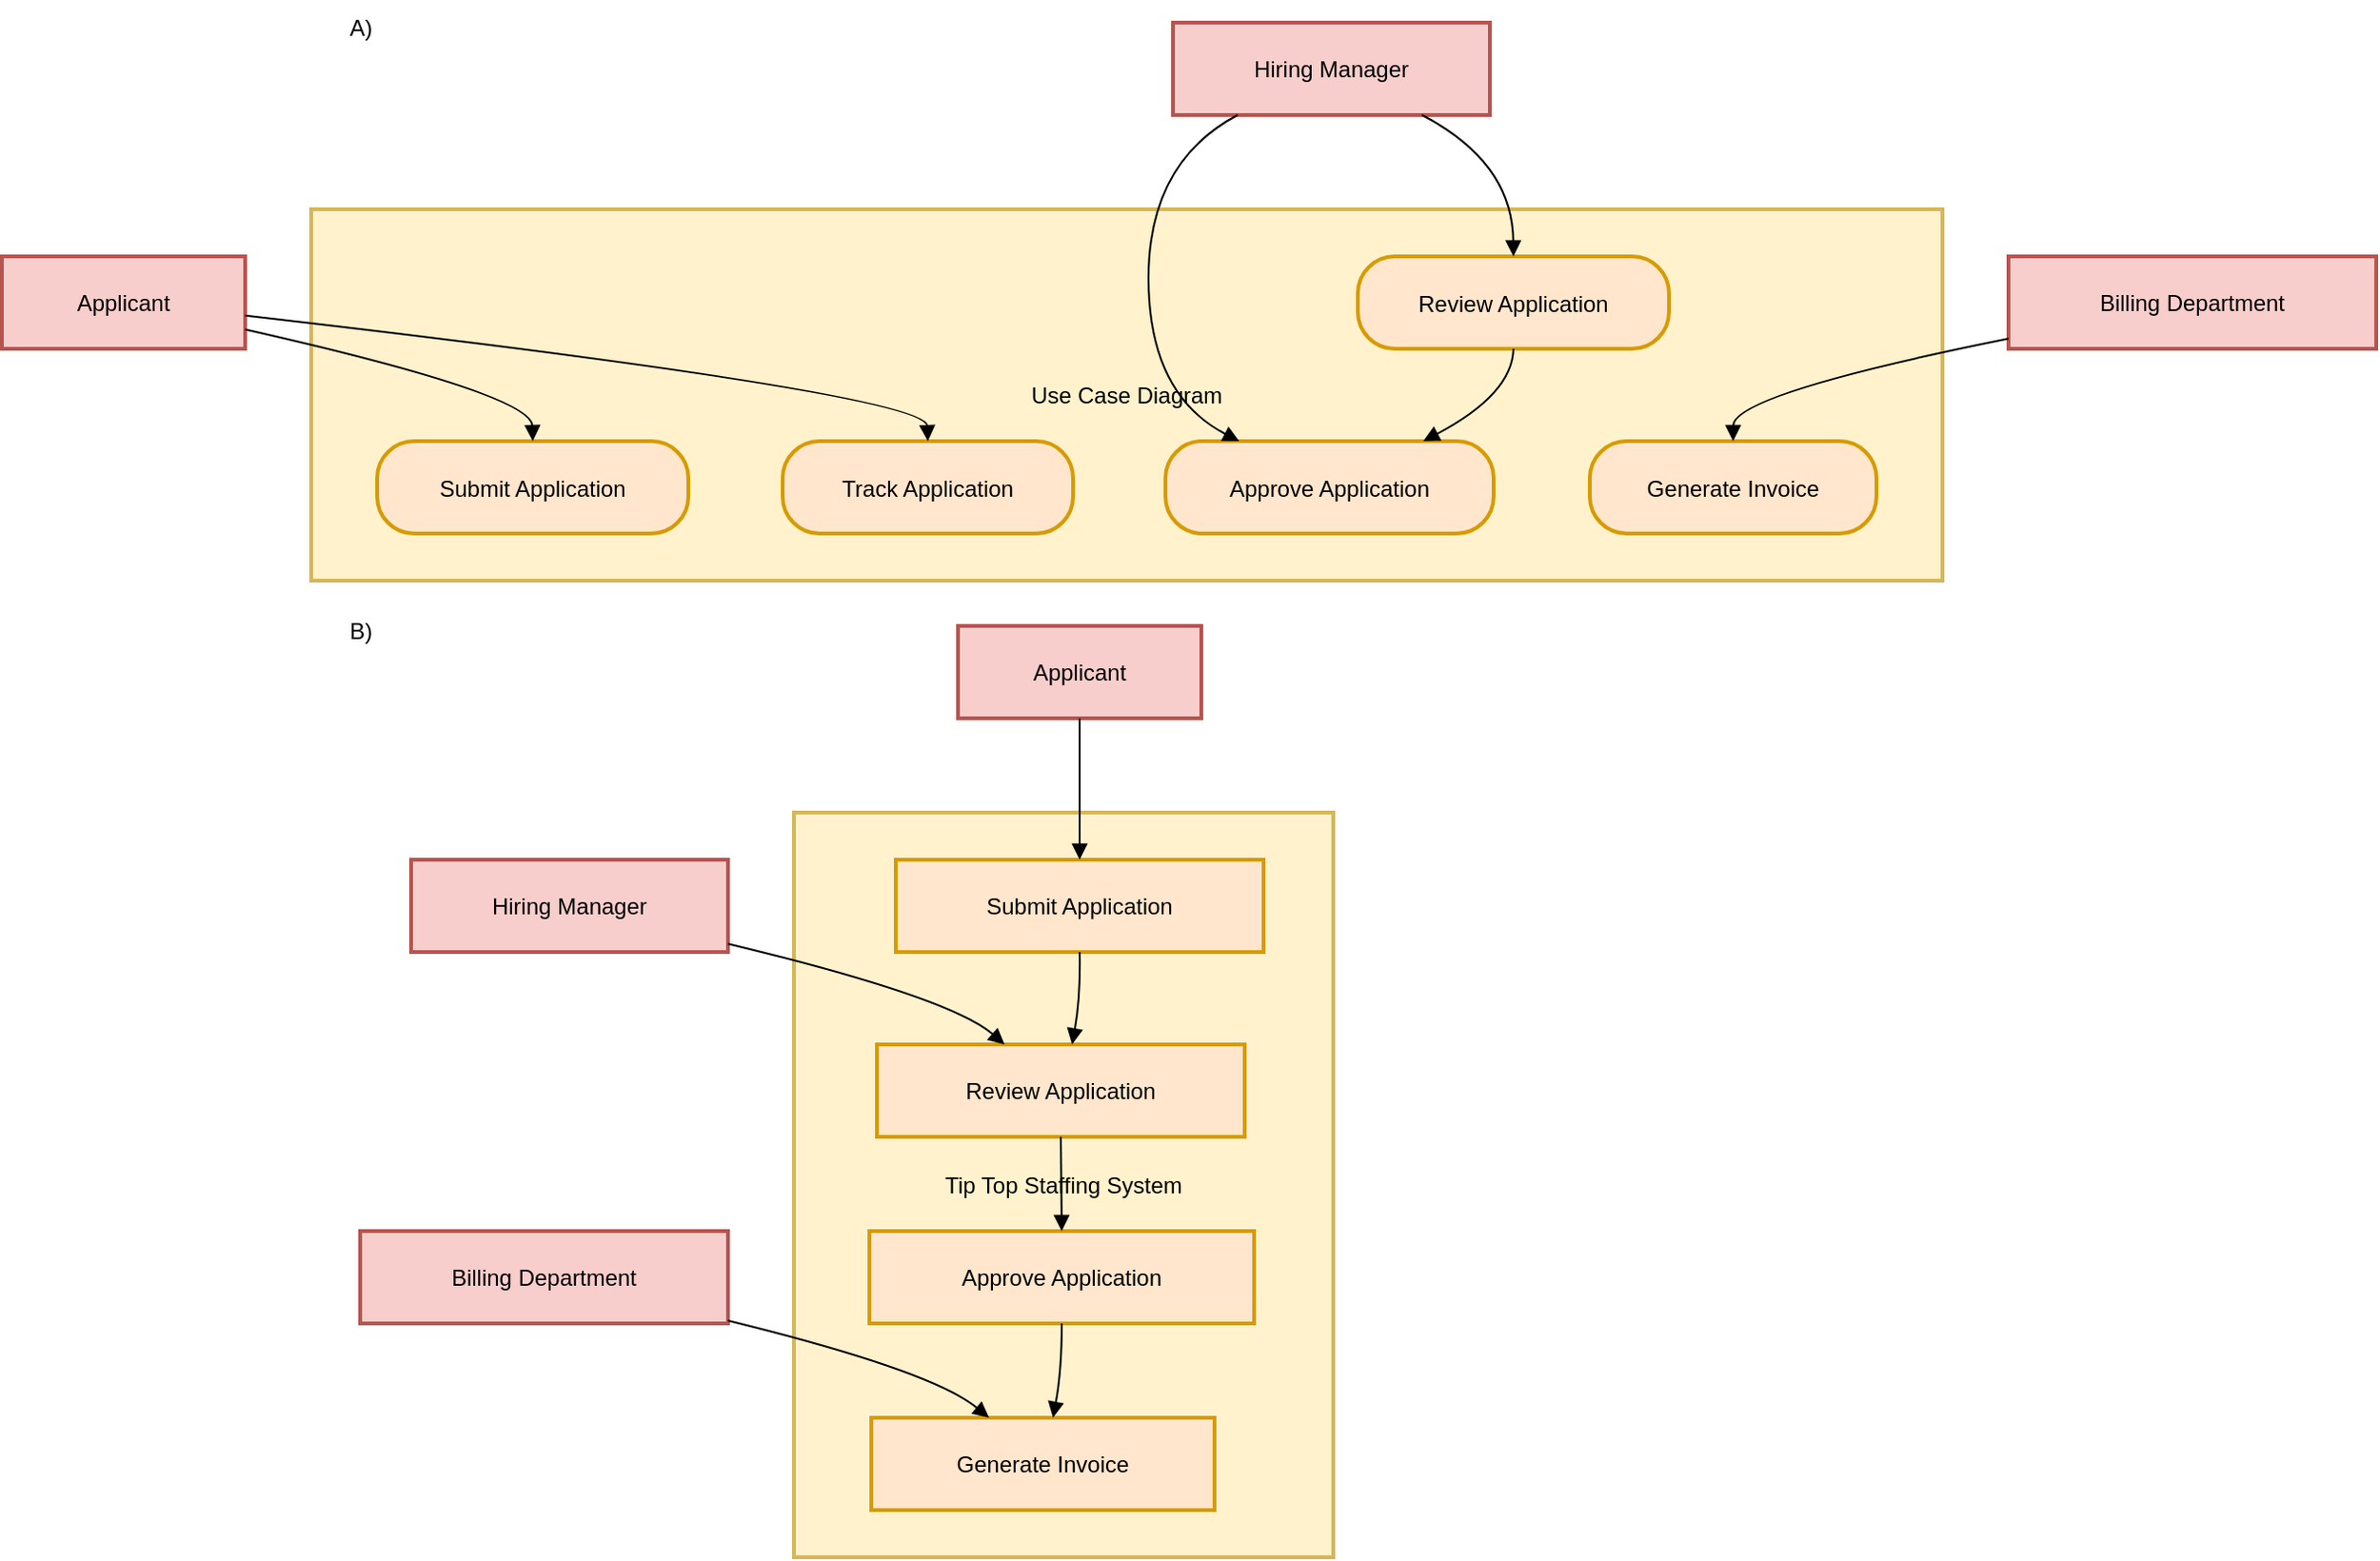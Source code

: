 <mxfile version="24.7.17">
  <diagram name="Page-1" id="VRnJGMr--7IXSa9Kvhcf">
    <mxGraphModel grid="1" page="1" gridSize="10" guides="1" tooltips="1" connect="1" arrows="1" fold="1" pageScale="1" pageWidth="850" pageHeight="1100" math="0" shadow="0">
      <root>
        <mxCell id="0" />
        <mxCell id="1" parent="0" />
        <mxCell id="G4MAbUmZ-y5QjbJ9B5r0-1" value="Use Case Diagram" style="whiteSpace=wrap;strokeWidth=2;fillColor=#fff2cc;strokeColor=#d6b656;" vertex="1" parent="1">
          <mxGeometry x="184" y="119" width="865" height="197" as="geometry" />
        </mxCell>
        <mxCell id="G4MAbUmZ-y5QjbJ9B5r0-2" value="Applicant" style="whiteSpace=wrap;strokeWidth=2;fillColor=#f8cecc;strokeColor=#b85450;" vertex="1" parent="1">
          <mxGeometry x="20" y="144" width="129" height="49" as="geometry" />
        </mxCell>
        <mxCell id="G4MAbUmZ-y5QjbJ9B5r0-3" value="Hiring Manager" style="whiteSpace=wrap;strokeWidth=2;fillColor=#f8cecc;strokeColor=#b85450;" vertex="1" parent="1">
          <mxGeometry x="641" y="20" width="168" height="49" as="geometry" />
        </mxCell>
        <mxCell id="G4MAbUmZ-y5QjbJ9B5r0-4" value="Billing Department" style="whiteSpace=wrap;strokeWidth=2;fillColor=#f8cecc;strokeColor=#b85450;" vertex="1" parent="1">
          <mxGeometry x="1084" y="144" width="195" height="49" as="geometry" />
        </mxCell>
        <mxCell id="G4MAbUmZ-y5QjbJ9B5r0-5" value="Submit Application" style="rounded=1;arcSize=40;strokeWidth=2;fillColor=#ffe6cc;strokeColor=#d79b00;" vertex="1" parent="1">
          <mxGeometry x="219" y="242" width="165" height="49" as="geometry" />
        </mxCell>
        <mxCell id="G4MAbUmZ-y5QjbJ9B5r0-6" value="Track Application" style="rounded=1;arcSize=40;strokeWidth=2;fillColor=#ffe6cc;strokeColor=#d79b00;" vertex="1" parent="1">
          <mxGeometry x="434" y="242" width="154" height="49" as="geometry" />
        </mxCell>
        <mxCell id="G4MAbUmZ-y5QjbJ9B5r0-7" value="Review Application" style="rounded=1;arcSize=40;strokeWidth=2;fillColor=#ffe6cc;strokeColor=#d79b00;" vertex="1" parent="1">
          <mxGeometry x="739" y="144" width="165" height="49" as="geometry" />
        </mxCell>
        <mxCell id="G4MAbUmZ-y5QjbJ9B5r0-8" value="Approve Application" style="rounded=1;arcSize=40;strokeWidth=2;fillColor=#ffe6cc;strokeColor=#d79b00;" vertex="1" parent="1">
          <mxGeometry x="637" y="242" width="174" height="49" as="geometry" />
        </mxCell>
        <mxCell id="G4MAbUmZ-y5QjbJ9B5r0-9" value="Generate Invoice" style="rounded=1;arcSize=40;strokeWidth=2;fillColor=#ffe6cc;strokeColor=#d79b00;" vertex="1" parent="1">
          <mxGeometry x="862" y="242" width="152" height="49" as="geometry" />
        </mxCell>
        <mxCell id="G4MAbUmZ-y5QjbJ9B5r0-10" value="" style="curved=1;startArrow=none;endArrow=block;exitX=1;exitY=0.79;entryX=0.5;entryY=0.01;rounded=0;" edge="1" parent="1" source="G4MAbUmZ-y5QjbJ9B5r0-2" target="G4MAbUmZ-y5QjbJ9B5r0-5">
          <mxGeometry relative="1" as="geometry">
            <Array as="points">
              <mxPoint x="301" y="217" />
            </Array>
          </mxGeometry>
        </mxCell>
        <mxCell id="G4MAbUmZ-y5QjbJ9B5r0-11" value="" style="curved=1;startArrow=none;endArrow=block;exitX=1;exitY=0.64;entryX=0.5;entryY=0.01;rounded=0;" edge="1" parent="1" source="G4MAbUmZ-y5QjbJ9B5r0-2" target="G4MAbUmZ-y5QjbJ9B5r0-6">
          <mxGeometry relative="1" as="geometry">
            <Array as="points">
              <mxPoint x="510" y="217" />
            </Array>
          </mxGeometry>
        </mxCell>
        <mxCell id="G4MAbUmZ-y5QjbJ9B5r0-12" value="" style="curved=1;startArrow=none;endArrow=block;exitX=0.78;exitY=0.99;entryX=0.5;entryY=-0.01;rounded=0;" edge="1" parent="1" source="G4MAbUmZ-y5QjbJ9B5r0-3" target="G4MAbUmZ-y5QjbJ9B5r0-7">
          <mxGeometry relative="1" as="geometry">
            <Array as="points">
              <mxPoint x="821" y="94" />
            </Array>
          </mxGeometry>
        </mxCell>
        <mxCell id="G4MAbUmZ-y5QjbJ9B5r0-13" value="" style="curved=1;startArrow=none;endArrow=block;exitX=0.21;exitY=0.99;entryX=0.23;entryY=0.01;rounded=0;" edge="1" parent="1" source="G4MAbUmZ-y5QjbJ9B5r0-3" target="G4MAbUmZ-y5QjbJ9B5r0-8">
          <mxGeometry relative="1" as="geometry">
            <Array as="points">
              <mxPoint x="628" y="94" />
              <mxPoint x="628" y="217" />
            </Array>
          </mxGeometry>
        </mxCell>
        <mxCell id="G4MAbUmZ-y5QjbJ9B5r0-14" value="" style="curved=1;startArrow=none;endArrow=block;exitX=0;exitY=0.89;entryX=0.5;entryY=0.01;rounded=0;" edge="1" parent="1" source="G4MAbUmZ-y5QjbJ9B5r0-4" target="G4MAbUmZ-y5QjbJ9B5r0-9">
          <mxGeometry relative="1" as="geometry">
            <Array as="points">
              <mxPoint x="938" y="217" />
            </Array>
          </mxGeometry>
        </mxCell>
        <mxCell id="G4MAbUmZ-y5QjbJ9B5r0-15" value="" style="curved=1;startArrow=none;endArrow=block;exitX=0.5;exitY=0.99;entryX=0.78;entryY=0.01;rounded=0;" edge="1" parent="1" source="G4MAbUmZ-y5QjbJ9B5r0-7" target="G4MAbUmZ-y5QjbJ9B5r0-8">
          <mxGeometry relative="1" as="geometry">
            <Array as="points">
              <mxPoint x="821" y="217" />
            </Array>
          </mxGeometry>
        </mxCell>
        <mxCell id="G4MAbUmZ-y5QjbJ9B5r0-16" value="Tip Top Staffing System" style="whiteSpace=wrap;strokeWidth=2;fillColor=#fff2cc;strokeColor=#d6b656;" vertex="1" parent="1">
          <mxGeometry x="440" y="439" width="286" height="395" as="geometry" />
        </mxCell>
        <mxCell id="G4MAbUmZ-y5QjbJ9B5r0-17" value="Applicant" style="whiteSpace=wrap;strokeWidth=2;fillColor=#f8cecc;strokeColor=#b85450;" vertex="1" parent="1">
          <mxGeometry x="527" y="340" width="129" height="49" as="geometry" />
        </mxCell>
        <mxCell id="G4MAbUmZ-y5QjbJ9B5r0-18" value="Submit Application" style="whiteSpace=wrap;strokeWidth=2;fillColor=#ffe6cc;strokeColor=#d79b00;" vertex="1" parent="1">
          <mxGeometry x="494" y="464" width="195" height="49" as="geometry" />
        </mxCell>
        <mxCell id="G4MAbUmZ-y5QjbJ9B5r0-19" value="Hiring Manager" style="whiteSpace=wrap;strokeWidth=2;fillColor=#f8cecc;strokeColor=#b85450;" vertex="1" parent="1">
          <mxGeometry x="237" y="464" width="168" height="49" as="geometry" />
        </mxCell>
        <mxCell id="G4MAbUmZ-y5QjbJ9B5r0-20" value="Review Application" style="whiteSpace=wrap;strokeWidth=2;fillColor=#ffe6cc;strokeColor=#d79b00;" vertex="1" parent="1">
          <mxGeometry x="484" y="562" width="195" height="49" as="geometry" />
        </mxCell>
        <mxCell id="G4MAbUmZ-y5QjbJ9B5r0-21" value="Billing Department" style="whiteSpace=wrap;strokeWidth=2;fillColor=#f8cecc;strokeColor=#b85450;" vertex="1" parent="1">
          <mxGeometry x="210" y="661" width="195" height="49" as="geometry" />
        </mxCell>
        <mxCell id="G4MAbUmZ-y5QjbJ9B5r0-22" value="Generate Invoice" style="whiteSpace=wrap;strokeWidth=2;fillColor=#ffe6cc;strokeColor=#d79b00;" vertex="1" parent="1">
          <mxGeometry x="481" y="760" width="182" height="49" as="geometry" />
        </mxCell>
        <mxCell id="G4MAbUmZ-y5QjbJ9B5r0-23" value="Approve Application" style="whiteSpace=wrap;strokeWidth=2;fillColor=#ffe6cc;strokeColor=#d79b00;" vertex="1" parent="1">
          <mxGeometry x="480" y="661" width="204" height="49" as="geometry" />
        </mxCell>
        <mxCell id="G4MAbUmZ-y5QjbJ9B5r0-24" value="" style="curved=1;startArrow=none;endArrow=block;exitX=0.5;exitY=0.99;entryX=0.5;entryY=-0.01;rounded=0;" edge="1" parent="1" source="G4MAbUmZ-y5QjbJ9B5r0-17" target="G4MAbUmZ-y5QjbJ9B5r0-18">
          <mxGeometry relative="1" as="geometry">
            <Array as="points" />
          </mxGeometry>
        </mxCell>
        <mxCell id="G4MAbUmZ-y5QjbJ9B5r0-25" value="" style="curved=1;startArrow=none;endArrow=block;exitX=1;exitY=0.91;entryX=0.35;entryY=0.01;rounded=0;" edge="1" parent="1" source="G4MAbUmZ-y5QjbJ9B5r0-19" target="G4MAbUmZ-y5QjbJ9B5r0-20">
          <mxGeometry relative="1" as="geometry">
            <Array as="points">
              <mxPoint x="523" y="537" />
            </Array>
          </mxGeometry>
        </mxCell>
        <mxCell id="G4MAbUmZ-y5QjbJ9B5r0-26" value="" style="curved=1;startArrow=none;endArrow=block;exitX=1;exitY=0.97;entryX=0.34;entryY=-0.01;rounded=0;" edge="1" parent="1" source="G4MAbUmZ-y5QjbJ9B5r0-21" target="G4MAbUmZ-y5QjbJ9B5r0-22">
          <mxGeometry relative="1" as="geometry">
            <Array as="points">
              <mxPoint x="513" y="735" />
            </Array>
          </mxGeometry>
        </mxCell>
        <mxCell id="G4MAbUmZ-y5QjbJ9B5r0-27" value="" style="curved=1;startArrow=none;endArrow=block;exitX=0.5;exitY=0.99;entryX=0.53;entryY=0.01;rounded=0;" edge="1" parent="1" source="G4MAbUmZ-y5QjbJ9B5r0-18" target="G4MAbUmZ-y5QjbJ9B5r0-20">
          <mxGeometry relative="1" as="geometry">
            <Array as="points">
              <mxPoint x="592" y="537" />
            </Array>
          </mxGeometry>
        </mxCell>
        <mxCell id="G4MAbUmZ-y5QjbJ9B5r0-28" value="" style="curved=1;startArrow=none;endArrow=block;exitX=0.5;exitY=1;entryX=0.5;entryY=0;rounded=0;" edge="1" parent="1" source="G4MAbUmZ-y5QjbJ9B5r0-20" target="G4MAbUmZ-y5QjbJ9B5r0-23">
          <mxGeometry relative="1" as="geometry">
            <Array as="points" />
          </mxGeometry>
        </mxCell>
        <mxCell id="G4MAbUmZ-y5QjbJ9B5r0-29" value="" style="curved=1;startArrow=none;endArrow=block;exitX=0.5;exitY=0.99;entryX=0.53;entryY=-0.01;rounded=0;" edge="1" parent="1" source="G4MAbUmZ-y5QjbJ9B5r0-23" target="G4MAbUmZ-y5QjbJ9B5r0-22">
          <mxGeometry relative="1" as="geometry">
            <Array as="points">
              <mxPoint x="582" y="735" />
            </Array>
          </mxGeometry>
        </mxCell>
        <mxCell id="G4MAbUmZ-y5QjbJ9B5r0-30" value="A)" style="text;html=1;align=center;verticalAlign=middle;resizable=0;points=[];autosize=1;strokeColor=none;fillColor=none;" vertex="1" parent="1">
          <mxGeometry x="190" y="8" width="40" height="30" as="geometry" />
        </mxCell>
        <mxCell id="G4MAbUmZ-y5QjbJ9B5r0-31" value="B)" style="text;html=1;align=center;verticalAlign=middle;resizable=0;points=[];autosize=1;strokeColor=none;fillColor=none;" vertex="1" parent="1">
          <mxGeometry x="190" y="328" width="40" height="30" as="geometry" />
        </mxCell>
      </root>
    </mxGraphModel>
  </diagram>
</mxfile>
